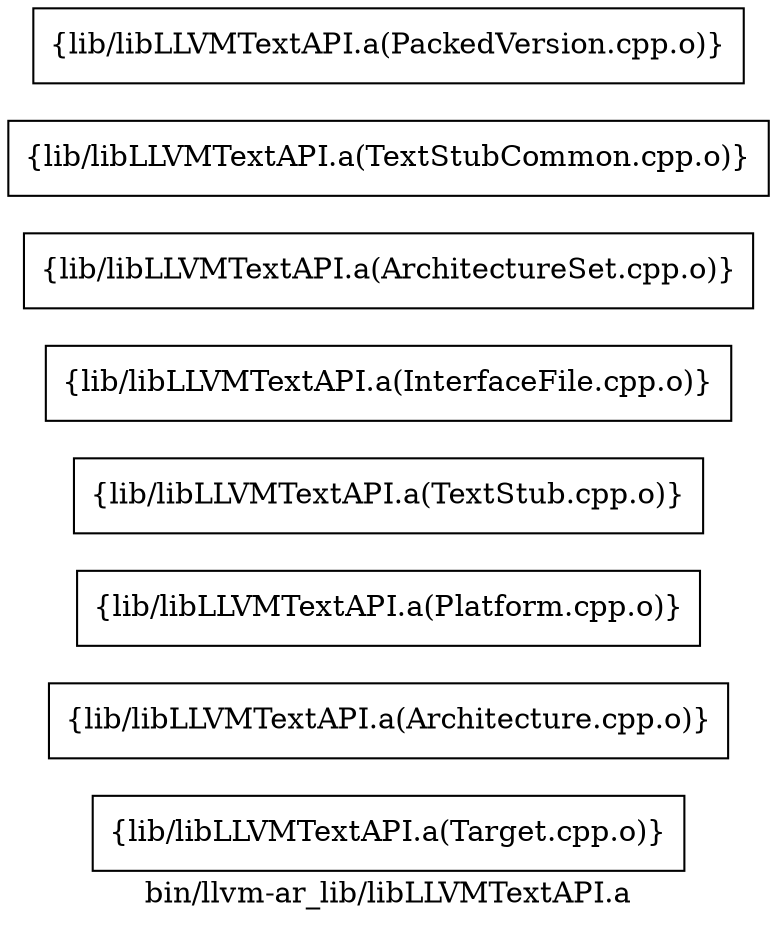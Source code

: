 digraph "bin/llvm-ar_lib/libLLVMTextAPI.a" {
	label="bin/llvm-ar_lib/libLLVMTextAPI.a";
	rankdir=LR;

	Node0x556ad8f03f88 [shape=record,shape=box,group=0,label="{lib/libLLVMTextAPI.a(Target.cpp.o)}"];
	Node0x556ad8f02098 [shape=record,shape=box,group=0,label="{lib/libLLVMTextAPI.a(Architecture.cpp.o)}"];
	Node0x556ad8f024a8 [shape=record,shape=box,group=0,label="{lib/libLLVMTextAPI.a(Platform.cpp.o)}"];
	Node0x556ad8f02cc8 [shape=record,shape=box,group=0,label="{lib/libLLVMTextAPI.a(TextStub.cpp.o)}"];
	Node0x556ad8efe5d8 [shape=record,shape=box,group=0,label="{lib/libLLVMTextAPI.a(InterfaceFile.cpp.o)}"];
	Node0x556ad8eff2a8 [shape=record,shape=box,group=0,label="{lib/libLLVMTextAPI.a(ArchitectureSet.cpp.o)}"];
	Node0x556ad8efeb78 [shape=record,shape=box,group=0,label="{lib/libLLVMTextAPI.a(TextStubCommon.cpp.o)}"];
	Node0x556ad8f05388 [shape=record,shape=box,group=0,label="{lib/libLLVMTextAPI.a(PackedVersion.cpp.o)}"];
}
